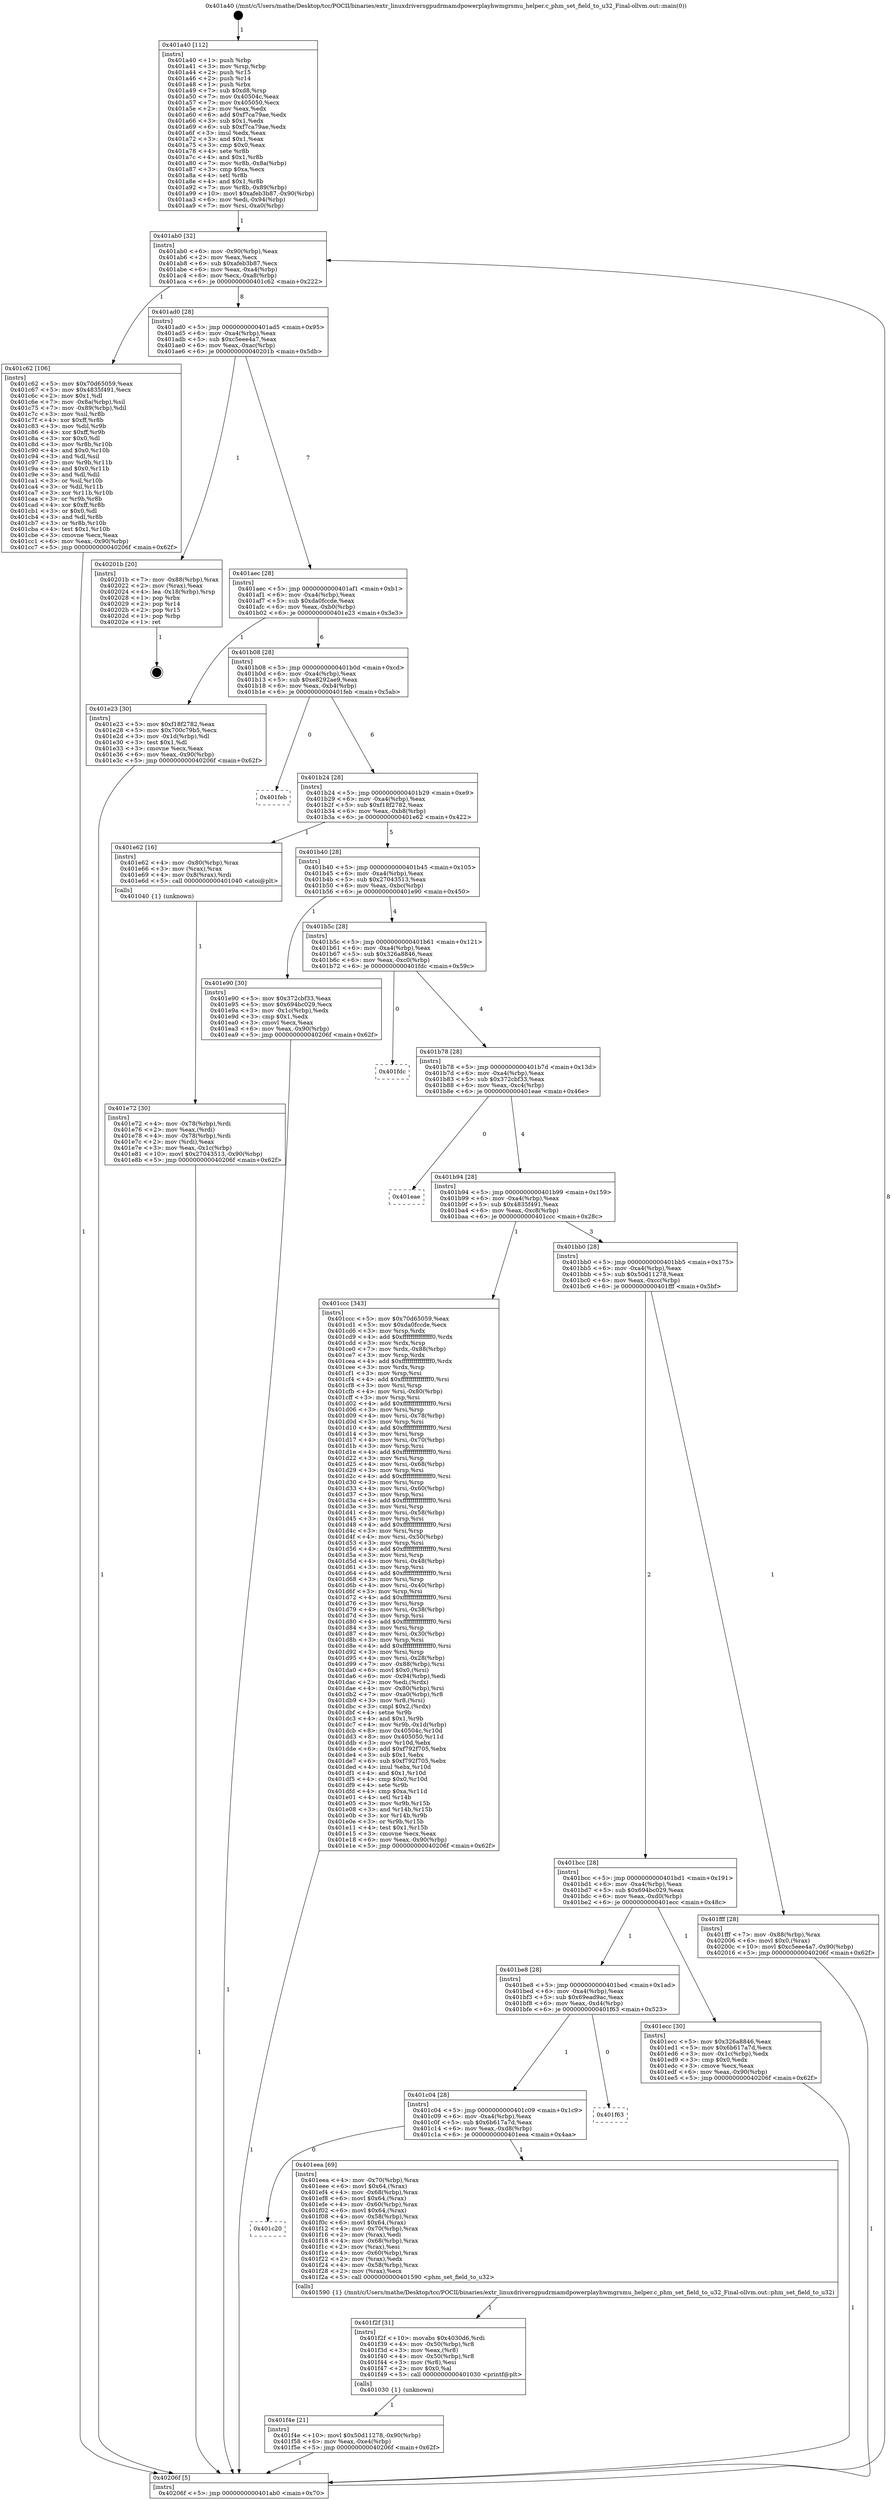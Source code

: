 digraph "0x401a40" {
  label = "0x401a40 (/mnt/c/Users/mathe/Desktop/tcc/POCII/binaries/extr_linuxdriversgpudrmamdpowerplayhwmgrsmu_helper.c_phm_set_field_to_u32_Final-ollvm.out::main(0))"
  labelloc = "t"
  node[shape=record]

  Entry [label="",width=0.3,height=0.3,shape=circle,fillcolor=black,style=filled]
  "0x401ab0" [label="{
     0x401ab0 [32]\l
     | [instrs]\l
     &nbsp;&nbsp;0x401ab0 \<+6\>: mov -0x90(%rbp),%eax\l
     &nbsp;&nbsp;0x401ab6 \<+2\>: mov %eax,%ecx\l
     &nbsp;&nbsp;0x401ab8 \<+6\>: sub $0xafeb3b87,%ecx\l
     &nbsp;&nbsp;0x401abe \<+6\>: mov %eax,-0xa4(%rbp)\l
     &nbsp;&nbsp;0x401ac4 \<+6\>: mov %ecx,-0xa8(%rbp)\l
     &nbsp;&nbsp;0x401aca \<+6\>: je 0000000000401c62 \<main+0x222\>\l
  }"]
  "0x401c62" [label="{
     0x401c62 [106]\l
     | [instrs]\l
     &nbsp;&nbsp;0x401c62 \<+5\>: mov $0x70d65059,%eax\l
     &nbsp;&nbsp;0x401c67 \<+5\>: mov $0x4835f491,%ecx\l
     &nbsp;&nbsp;0x401c6c \<+2\>: mov $0x1,%dl\l
     &nbsp;&nbsp;0x401c6e \<+7\>: mov -0x8a(%rbp),%sil\l
     &nbsp;&nbsp;0x401c75 \<+7\>: mov -0x89(%rbp),%dil\l
     &nbsp;&nbsp;0x401c7c \<+3\>: mov %sil,%r8b\l
     &nbsp;&nbsp;0x401c7f \<+4\>: xor $0xff,%r8b\l
     &nbsp;&nbsp;0x401c83 \<+3\>: mov %dil,%r9b\l
     &nbsp;&nbsp;0x401c86 \<+4\>: xor $0xff,%r9b\l
     &nbsp;&nbsp;0x401c8a \<+3\>: xor $0x0,%dl\l
     &nbsp;&nbsp;0x401c8d \<+3\>: mov %r8b,%r10b\l
     &nbsp;&nbsp;0x401c90 \<+4\>: and $0x0,%r10b\l
     &nbsp;&nbsp;0x401c94 \<+3\>: and %dl,%sil\l
     &nbsp;&nbsp;0x401c97 \<+3\>: mov %r9b,%r11b\l
     &nbsp;&nbsp;0x401c9a \<+4\>: and $0x0,%r11b\l
     &nbsp;&nbsp;0x401c9e \<+3\>: and %dl,%dil\l
     &nbsp;&nbsp;0x401ca1 \<+3\>: or %sil,%r10b\l
     &nbsp;&nbsp;0x401ca4 \<+3\>: or %dil,%r11b\l
     &nbsp;&nbsp;0x401ca7 \<+3\>: xor %r11b,%r10b\l
     &nbsp;&nbsp;0x401caa \<+3\>: or %r9b,%r8b\l
     &nbsp;&nbsp;0x401cad \<+4\>: xor $0xff,%r8b\l
     &nbsp;&nbsp;0x401cb1 \<+3\>: or $0x0,%dl\l
     &nbsp;&nbsp;0x401cb4 \<+3\>: and %dl,%r8b\l
     &nbsp;&nbsp;0x401cb7 \<+3\>: or %r8b,%r10b\l
     &nbsp;&nbsp;0x401cba \<+4\>: test $0x1,%r10b\l
     &nbsp;&nbsp;0x401cbe \<+3\>: cmovne %ecx,%eax\l
     &nbsp;&nbsp;0x401cc1 \<+6\>: mov %eax,-0x90(%rbp)\l
     &nbsp;&nbsp;0x401cc7 \<+5\>: jmp 000000000040206f \<main+0x62f\>\l
  }"]
  "0x401ad0" [label="{
     0x401ad0 [28]\l
     | [instrs]\l
     &nbsp;&nbsp;0x401ad0 \<+5\>: jmp 0000000000401ad5 \<main+0x95\>\l
     &nbsp;&nbsp;0x401ad5 \<+6\>: mov -0xa4(%rbp),%eax\l
     &nbsp;&nbsp;0x401adb \<+5\>: sub $0xc5eee4a7,%eax\l
     &nbsp;&nbsp;0x401ae0 \<+6\>: mov %eax,-0xac(%rbp)\l
     &nbsp;&nbsp;0x401ae6 \<+6\>: je 000000000040201b \<main+0x5db\>\l
  }"]
  "0x40206f" [label="{
     0x40206f [5]\l
     | [instrs]\l
     &nbsp;&nbsp;0x40206f \<+5\>: jmp 0000000000401ab0 \<main+0x70\>\l
  }"]
  "0x401a40" [label="{
     0x401a40 [112]\l
     | [instrs]\l
     &nbsp;&nbsp;0x401a40 \<+1\>: push %rbp\l
     &nbsp;&nbsp;0x401a41 \<+3\>: mov %rsp,%rbp\l
     &nbsp;&nbsp;0x401a44 \<+2\>: push %r15\l
     &nbsp;&nbsp;0x401a46 \<+2\>: push %r14\l
     &nbsp;&nbsp;0x401a48 \<+1\>: push %rbx\l
     &nbsp;&nbsp;0x401a49 \<+7\>: sub $0xd8,%rsp\l
     &nbsp;&nbsp;0x401a50 \<+7\>: mov 0x40504c,%eax\l
     &nbsp;&nbsp;0x401a57 \<+7\>: mov 0x405050,%ecx\l
     &nbsp;&nbsp;0x401a5e \<+2\>: mov %eax,%edx\l
     &nbsp;&nbsp;0x401a60 \<+6\>: add $0xf7ca79ae,%edx\l
     &nbsp;&nbsp;0x401a66 \<+3\>: sub $0x1,%edx\l
     &nbsp;&nbsp;0x401a69 \<+6\>: sub $0xf7ca79ae,%edx\l
     &nbsp;&nbsp;0x401a6f \<+3\>: imul %edx,%eax\l
     &nbsp;&nbsp;0x401a72 \<+3\>: and $0x1,%eax\l
     &nbsp;&nbsp;0x401a75 \<+3\>: cmp $0x0,%eax\l
     &nbsp;&nbsp;0x401a78 \<+4\>: sete %r8b\l
     &nbsp;&nbsp;0x401a7c \<+4\>: and $0x1,%r8b\l
     &nbsp;&nbsp;0x401a80 \<+7\>: mov %r8b,-0x8a(%rbp)\l
     &nbsp;&nbsp;0x401a87 \<+3\>: cmp $0xa,%ecx\l
     &nbsp;&nbsp;0x401a8a \<+4\>: setl %r8b\l
     &nbsp;&nbsp;0x401a8e \<+4\>: and $0x1,%r8b\l
     &nbsp;&nbsp;0x401a92 \<+7\>: mov %r8b,-0x89(%rbp)\l
     &nbsp;&nbsp;0x401a99 \<+10\>: movl $0xafeb3b87,-0x90(%rbp)\l
     &nbsp;&nbsp;0x401aa3 \<+6\>: mov %edi,-0x94(%rbp)\l
     &nbsp;&nbsp;0x401aa9 \<+7\>: mov %rsi,-0xa0(%rbp)\l
  }"]
  Exit [label="",width=0.3,height=0.3,shape=circle,fillcolor=black,style=filled,peripheries=2]
  "0x40201b" [label="{
     0x40201b [20]\l
     | [instrs]\l
     &nbsp;&nbsp;0x40201b \<+7\>: mov -0x88(%rbp),%rax\l
     &nbsp;&nbsp;0x402022 \<+2\>: mov (%rax),%eax\l
     &nbsp;&nbsp;0x402024 \<+4\>: lea -0x18(%rbp),%rsp\l
     &nbsp;&nbsp;0x402028 \<+1\>: pop %rbx\l
     &nbsp;&nbsp;0x402029 \<+2\>: pop %r14\l
     &nbsp;&nbsp;0x40202b \<+2\>: pop %r15\l
     &nbsp;&nbsp;0x40202d \<+1\>: pop %rbp\l
     &nbsp;&nbsp;0x40202e \<+1\>: ret\l
  }"]
  "0x401aec" [label="{
     0x401aec [28]\l
     | [instrs]\l
     &nbsp;&nbsp;0x401aec \<+5\>: jmp 0000000000401af1 \<main+0xb1\>\l
     &nbsp;&nbsp;0x401af1 \<+6\>: mov -0xa4(%rbp),%eax\l
     &nbsp;&nbsp;0x401af7 \<+5\>: sub $0xda0fccde,%eax\l
     &nbsp;&nbsp;0x401afc \<+6\>: mov %eax,-0xb0(%rbp)\l
     &nbsp;&nbsp;0x401b02 \<+6\>: je 0000000000401e23 \<main+0x3e3\>\l
  }"]
  "0x401f4e" [label="{
     0x401f4e [21]\l
     | [instrs]\l
     &nbsp;&nbsp;0x401f4e \<+10\>: movl $0x50d11278,-0x90(%rbp)\l
     &nbsp;&nbsp;0x401f58 \<+6\>: mov %eax,-0xe4(%rbp)\l
     &nbsp;&nbsp;0x401f5e \<+5\>: jmp 000000000040206f \<main+0x62f\>\l
  }"]
  "0x401e23" [label="{
     0x401e23 [30]\l
     | [instrs]\l
     &nbsp;&nbsp;0x401e23 \<+5\>: mov $0xf18f2782,%eax\l
     &nbsp;&nbsp;0x401e28 \<+5\>: mov $0x700c79b5,%ecx\l
     &nbsp;&nbsp;0x401e2d \<+3\>: mov -0x1d(%rbp),%dl\l
     &nbsp;&nbsp;0x401e30 \<+3\>: test $0x1,%dl\l
     &nbsp;&nbsp;0x401e33 \<+3\>: cmovne %ecx,%eax\l
     &nbsp;&nbsp;0x401e36 \<+6\>: mov %eax,-0x90(%rbp)\l
     &nbsp;&nbsp;0x401e3c \<+5\>: jmp 000000000040206f \<main+0x62f\>\l
  }"]
  "0x401b08" [label="{
     0x401b08 [28]\l
     | [instrs]\l
     &nbsp;&nbsp;0x401b08 \<+5\>: jmp 0000000000401b0d \<main+0xcd\>\l
     &nbsp;&nbsp;0x401b0d \<+6\>: mov -0xa4(%rbp),%eax\l
     &nbsp;&nbsp;0x401b13 \<+5\>: sub $0xe8292ae9,%eax\l
     &nbsp;&nbsp;0x401b18 \<+6\>: mov %eax,-0xb4(%rbp)\l
     &nbsp;&nbsp;0x401b1e \<+6\>: je 0000000000401feb \<main+0x5ab\>\l
  }"]
  "0x401f2f" [label="{
     0x401f2f [31]\l
     | [instrs]\l
     &nbsp;&nbsp;0x401f2f \<+10\>: movabs $0x4030d6,%rdi\l
     &nbsp;&nbsp;0x401f39 \<+4\>: mov -0x50(%rbp),%r8\l
     &nbsp;&nbsp;0x401f3d \<+3\>: mov %eax,(%r8)\l
     &nbsp;&nbsp;0x401f40 \<+4\>: mov -0x50(%rbp),%r8\l
     &nbsp;&nbsp;0x401f44 \<+3\>: mov (%r8),%esi\l
     &nbsp;&nbsp;0x401f47 \<+2\>: mov $0x0,%al\l
     &nbsp;&nbsp;0x401f49 \<+5\>: call 0000000000401030 \<printf@plt\>\l
     | [calls]\l
     &nbsp;&nbsp;0x401030 \{1\} (unknown)\l
  }"]
  "0x401feb" [label="{
     0x401feb\l
  }", style=dashed]
  "0x401b24" [label="{
     0x401b24 [28]\l
     | [instrs]\l
     &nbsp;&nbsp;0x401b24 \<+5\>: jmp 0000000000401b29 \<main+0xe9\>\l
     &nbsp;&nbsp;0x401b29 \<+6\>: mov -0xa4(%rbp),%eax\l
     &nbsp;&nbsp;0x401b2f \<+5\>: sub $0xf18f2782,%eax\l
     &nbsp;&nbsp;0x401b34 \<+6\>: mov %eax,-0xb8(%rbp)\l
     &nbsp;&nbsp;0x401b3a \<+6\>: je 0000000000401e62 \<main+0x422\>\l
  }"]
  "0x401c20" [label="{
     0x401c20\l
  }", style=dashed]
  "0x401e62" [label="{
     0x401e62 [16]\l
     | [instrs]\l
     &nbsp;&nbsp;0x401e62 \<+4\>: mov -0x80(%rbp),%rax\l
     &nbsp;&nbsp;0x401e66 \<+3\>: mov (%rax),%rax\l
     &nbsp;&nbsp;0x401e69 \<+4\>: mov 0x8(%rax),%rdi\l
     &nbsp;&nbsp;0x401e6d \<+5\>: call 0000000000401040 \<atoi@plt\>\l
     | [calls]\l
     &nbsp;&nbsp;0x401040 \{1\} (unknown)\l
  }"]
  "0x401b40" [label="{
     0x401b40 [28]\l
     | [instrs]\l
     &nbsp;&nbsp;0x401b40 \<+5\>: jmp 0000000000401b45 \<main+0x105\>\l
     &nbsp;&nbsp;0x401b45 \<+6\>: mov -0xa4(%rbp),%eax\l
     &nbsp;&nbsp;0x401b4b \<+5\>: sub $0x27043513,%eax\l
     &nbsp;&nbsp;0x401b50 \<+6\>: mov %eax,-0xbc(%rbp)\l
     &nbsp;&nbsp;0x401b56 \<+6\>: je 0000000000401e90 \<main+0x450\>\l
  }"]
  "0x401eea" [label="{
     0x401eea [69]\l
     | [instrs]\l
     &nbsp;&nbsp;0x401eea \<+4\>: mov -0x70(%rbp),%rax\l
     &nbsp;&nbsp;0x401eee \<+6\>: movl $0x64,(%rax)\l
     &nbsp;&nbsp;0x401ef4 \<+4\>: mov -0x68(%rbp),%rax\l
     &nbsp;&nbsp;0x401ef8 \<+6\>: movl $0x64,(%rax)\l
     &nbsp;&nbsp;0x401efe \<+4\>: mov -0x60(%rbp),%rax\l
     &nbsp;&nbsp;0x401f02 \<+6\>: movl $0x64,(%rax)\l
     &nbsp;&nbsp;0x401f08 \<+4\>: mov -0x58(%rbp),%rax\l
     &nbsp;&nbsp;0x401f0c \<+6\>: movl $0x64,(%rax)\l
     &nbsp;&nbsp;0x401f12 \<+4\>: mov -0x70(%rbp),%rax\l
     &nbsp;&nbsp;0x401f16 \<+2\>: mov (%rax),%edi\l
     &nbsp;&nbsp;0x401f18 \<+4\>: mov -0x68(%rbp),%rax\l
     &nbsp;&nbsp;0x401f1c \<+2\>: mov (%rax),%esi\l
     &nbsp;&nbsp;0x401f1e \<+4\>: mov -0x60(%rbp),%rax\l
     &nbsp;&nbsp;0x401f22 \<+2\>: mov (%rax),%edx\l
     &nbsp;&nbsp;0x401f24 \<+4\>: mov -0x58(%rbp),%rax\l
     &nbsp;&nbsp;0x401f28 \<+2\>: mov (%rax),%ecx\l
     &nbsp;&nbsp;0x401f2a \<+5\>: call 0000000000401590 \<phm_set_field_to_u32\>\l
     | [calls]\l
     &nbsp;&nbsp;0x401590 \{1\} (/mnt/c/Users/mathe/Desktop/tcc/POCII/binaries/extr_linuxdriversgpudrmamdpowerplayhwmgrsmu_helper.c_phm_set_field_to_u32_Final-ollvm.out::phm_set_field_to_u32)\l
  }"]
  "0x401e90" [label="{
     0x401e90 [30]\l
     | [instrs]\l
     &nbsp;&nbsp;0x401e90 \<+5\>: mov $0x372cbf33,%eax\l
     &nbsp;&nbsp;0x401e95 \<+5\>: mov $0x694bc029,%ecx\l
     &nbsp;&nbsp;0x401e9a \<+3\>: mov -0x1c(%rbp),%edx\l
     &nbsp;&nbsp;0x401e9d \<+3\>: cmp $0x1,%edx\l
     &nbsp;&nbsp;0x401ea0 \<+3\>: cmovl %ecx,%eax\l
     &nbsp;&nbsp;0x401ea3 \<+6\>: mov %eax,-0x90(%rbp)\l
     &nbsp;&nbsp;0x401ea9 \<+5\>: jmp 000000000040206f \<main+0x62f\>\l
  }"]
  "0x401b5c" [label="{
     0x401b5c [28]\l
     | [instrs]\l
     &nbsp;&nbsp;0x401b5c \<+5\>: jmp 0000000000401b61 \<main+0x121\>\l
     &nbsp;&nbsp;0x401b61 \<+6\>: mov -0xa4(%rbp),%eax\l
     &nbsp;&nbsp;0x401b67 \<+5\>: sub $0x326a8846,%eax\l
     &nbsp;&nbsp;0x401b6c \<+6\>: mov %eax,-0xc0(%rbp)\l
     &nbsp;&nbsp;0x401b72 \<+6\>: je 0000000000401fdc \<main+0x59c\>\l
  }"]
  "0x401c04" [label="{
     0x401c04 [28]\l
     | [instrs]\l
     &nbsp;&nbsp;0x401c04 \<+5\>: jmp 0000000000401c09 \<main+0x1c9\>\l
     &nbsp;&nbsp;0x401c09 \<+6\>: mov -0xa4(%rbp),%eax\l
     &nbsp;&nbsp;0x401c0f \<+5\>: sub $0x6b617a7d,%eax\l
     &nbsp;&nbsp;0x401c14 \<+6\>: mov %eax,-0xd8(%rbp)\l
     &nbsp;&nbsp;0x401c1a \<+6\>: je 0000000000401eea \<main+0x4aa\>\l
  }"]
  "0x401fdc" [label="{
     0x401fdc\l
  }", style=dashed]
  "0x401b78" [label="{
     0x401b78 [28]\l
     | [instrs]\l
     &nbsp;&nbsp;0x401b78 \<+5\>: jmp 0000000000401b7d \<main+0x13d\>\l
     &nbsp;&nbsp;0x401b7d \<+6\>: mov -0xa4(%rbp),%eax\l
     &nbsp;&nbsp;0x401b83 \<+5\>: sub $0x372cbf33,%eax\l
     &nbsp;&nbsp;0x401b88 \<+6\>: mov %eax,-0xc4(%rbp)\l
     &nbsp;&nbsp;0x401b8e \<+6\>: je 0000000000401eae \<main+0x46e\>\l
  }"]
  "0x401f63" [label="{
     0x401f63\l
  }", style=dashed]
  "0x401eae" [label="{
     0x401eae\l
  }", style=dashed]
  "0x401b94" [label="{
     0x401b94 [28]\l
     | [instrs]\l
     &nbsp;&nbsp;0x401b94 \<+5\>: jmp 0000000000401b99 \<main+0x159\>\l
     &nbsp;&nbsp;0x401b99 \<+6\>: mov -0xa4(%rbp),%eax\l
     &nbsp;&nbsp;0x401b9f \<+5\>: sub $0x4835f491,%eax\l
     &nbsp;&nbsp;0x401ba4 \<+6\>: mov %eax,-0xc8(%rbp)\l
     &nbsp;&nbsp;0x401baa \<+6\>: je 0000000000401ccc \<main+0x28c\>\l
  }"]
  "0x401be8" [label="{
     0x401be8 [28]\l
     | [instrs]\l
     &nbsp;&nbsp;0x401be8 \<+5\>: jmp 0000000000401bed \<main+0x1ad\>\l
     &nbsp;&nbsp;0x401bed \<+6\>: mov -0xa4(%rbp),%eax\l
     &nbsp;&nbsp;0x401bf3 \<+5\>: sub $0x69ead9ac,%eax\l
     &nbsp;&nbsp;0x401bf8 \<+6\>: mov %eax,-0xd4(%rbp)\l
     &nbsp;&nbsp;0x401bfe \<+6\>: je 0000000000401f63 \<main+0x523\>\l
  }"]
  "0x401ccc" [label="{
     0x401ccc [343]\l
     | [instrs]\l
     &nbsp;&nbsp;0x401ccc \<+5\>: mov $0x70d65059,%eax\l
     &nbsp;&nbsp;0x401cd1 \<+5\>: mov $0xda0fccde,%ecx\l
     &nbsp;&nbsp;0x401cd6 \<+3\>: mov %rsp,%rdx\l
     &nbsp;&nbsp;0x401cd9 \<+4\>: add $0xfffffffffffffff0,%rdx\l
     &nbsp;&nbsp;0x401cdd \<+3\>: mov %rdx,%rsp\l
     &nbsp;&nbsp;0x401ce0 \<+7\>: mov %rdx,-0x88(%rbp)\l
     &nbsp;&nbsp;0x401ce7 \<+3\>: mov %rsp,%rdx\l
     &nbsp;&nbsp;0x401cea \<+4\>: add $0xfffffffffffffff0,%rdx\l
     &nbsp;&nbsp;0x401cee \<+3\>: mov %rdx,%rsp\l
     &nbsp;&nbsp;0x401cf1 \<+3\>: mov %rsp,%rsi\l
     &nbsp;&nbsp;0x401cf4 \<+4\>: add $0xfffffffffffffff0,%rsi\l
     &nbsp;&nbsp;0x401cf8 \<+3\>: mov %rsi,%rsp\l
     &nbsp;&nbsp;0x401cfb \<+4\>: mov %rsi,-0x80(%rbp)\l
     &nbsp;&nbsp;0x401cff \<+3\>: mov %rsp,%rsi\l
     &nbsp;&nbsp;0x401d02 \<+4\>: add $0xfffffffffffffff0,%rsi\l
     &nbsp;&nbsp;0x401d06 \<+3\>: mov %rsi,%rsp\l
     &nbsp;&nbsp;0x401d09 \<+4\>: mov %rsi,-0x78(%rbp)\l
     &nbsp;&nbsp;0x401d0d \<+3\>: mov %rsp,%rsi\l
     &nbsp;&nbsp;0x401d10 \<+4\>: add $0xfffffffffffffff0,%rsi\l
     &nbsp;&nbsp;0x401d14 \<+3\>: mov %rsi,%rsp\l
     &nbsp;&nbsp;0x401d17 \<+4\>: mov %rsi,-0x70(%rbp)\l
     &nbsp;&nbsp;0x401d1b \<+3\>: mov %rsp,%rsi\l
     &nbsp;&nbsp;0x401d1e \<+4\>: add $0xfffffffffffffff0,%rsi\l
     &nbsp;&nbsp;0x401d22 \<+3\>: mov %rsi,%rsp\l
     &nbsp;&nbsp;0x401d25 \<+4\>: mov %rsi,-0x68(%rbp)\l
     &nbsp;&nbsp;0x401d29 \<+3\>: mov %rsp,%rsi\l
     &nbsp;&nbsp;0x401d2c \<+4\>: add $0xfffffffffffffff0,%rsi\l
     &nbsp;&nbsp;0x401d30 \<+3\>: mov %rsi,%rsp\l
     &nbsp;&nbsp;0x401d33 \<+4\>: mov %rsi,-0x60(%rbp)\l
     &nbsp;&nbsp;0x401d37 \<+3\>: mov %rsp,%rsi\l
     &nbsp;&nbsp;0x401d3a \<+4\>: add $0xfffffffffffffff0,%rsi\l
     &nbsp;&nbsp;0x401d3e \<+3\>: mov %rsi,%rsp\l
     &nbsp;&nbsp;0x401d41 \<+4\>: mov %rsi,-0x58(%rbp)\l
     &nbsp;&nbsp;0x401d45 \<+3\>: mov %rsp,%rsi\l
     &nbsp;&nbsp;0x401d48 \<+4\>: add $0xfffffffffffffff0,%rsi\l
     &nbsp;&nbsp;0x401d4c \<+3\>: mov %rsi,%rsp\l
     &nbsp;&nbsp;0x401d4f \<+4\>: mov %rsi,-0x50(%rbp)\l
     &nbsp;&nbsp;0x401d53 \<+3\>: mov %rsp,%rsi\l
     &nbsp;&nbsp;0x401d56 \<+4\>: add $0xfffffffffffffff0,%rsi\l
     &nbsp;&nbsp;0x401d5a \<+3\>: mov %rsi,%rsp\l
     &nbsp;&nbsp;0x401d5d \<+4\>: mov %rsi,-0x48(%rbp)\l
     &nbsp;&nbsp;0x401d61 \<+3\>: mov %rsp,%rsi\l
     &nbsp;&nbsp;0x401d64 \<+4\>: add $0xfffffffffffffff0,%rsi\l
     &nbsp;&nbsp;0x401d68 \<+3\>: mov %rsi,%rsp\l
     &nbsp;&nbsp;0x401d6b \<+4\>: mov %rsi,-0x40(%rbp)\l
     &nbsp;&nbsp;0x401d6f \<+3\>: mov %rsp,%rsi\l
     &nbsp;&nbsp;0x401d72 \<+4\>: add $0xfffffffffffffff0,%rsi\l
     &nbsp;&nbsp;0x401d76 \<+3\>: mov %rsi,%rsp\l
     &nbsp;&nbsp;0x401d79 \<+4\>: mov %rsi,-0x38(%rbp)\l
     &nbsp;&nbsp;0x401d7d \<+3\>: mov %rsp,%rsi\l
     &nbsp;&nbsp;0x401d80 \<+4\>: add $0xfffffffffffffff0,%rsi\l
     &nbsp;&nbsp;0x401d84 \<+3\>: mov %rsi,%rsp\l
     &nbsp;&nbsp;0x401d87 \<+4\>: mov %rsi,-0x30(%rbp)\l
     &nbsp;&nbsp;0x401d8b \<+3\>: mov %rsp,%rsi\l
     &nbsp;&nbsp;0x401d8e \<+4\>: add $0xfffffffffffffff0,%rsi\l
     &nbsp;&nbsp;0x401d92 \<+3\>: mov %rsi,%rsp\l
     &nbsp;&nbsp;0x401d95 \<+4\>: mov %rsi,-0x28(%rbp)\l
     &nbsp;&nbsp;0x401d99 \<+7\>: mov -0x88(%rbp),%rsi\l
     &nbsp;&nbsp;0x401da0 \<+6\>: movl $0x0,(%rsi)\l
     &nbsp;&nbsp;0x401da6 \<+6\>: mov -0x94(%rbp),%edi\l
     &nbsp;&nbsp;0x401dac \<+2\>: mov %edi,(%rdx)\l
     &nbsp;&nbsp;0x401dae \<+4\>: mov -0x80(%rbp),%rsi\l
     &nbsp;&nbsp;0x401db2 \<+7\>: mov -0xa0(%rbp),%r8\l
     &nbsp;&nbsp;0x401db9 \<+3\>: mov %r8,(%rsi)\l
     &nbsp;&nbsp;0x401dbc \<+3\>: cmpl $0x2,(%rdx)\l
     &nbsp;&nbsp;0x401dbf \<+4\>: setne %r9b\l
     &nbsp;&nbsp;0x401dc3 \<+4\>: and $0x1,%r9b\l
     &nbsp;&nbsp;0x401dc7 \<+4\>: mov %r9b,-0x1d(%rbp)\l
     &nbsp;&nbsp;0x401dcb \<+8\>: mov 0x40504c,%r10d\l
     &nbsp;&nbsp;0x401dd3 \<+8\>: mov 0x405050,%r11d\l
     &nbsp;&nbsp;0x401ddb \<+3\>: mov %r10d,%ebx\l
     &nbsp;&nbsp;0x401dde \<+6\>: add $0xf792f705,%ebx\l
     &nbsp;&nbsp;0x401de4 \<+3\>: sub $0x1,%ebx\l
     &nbsp;&nbsp;0x401de7 \<+6\>: sub $0xf792f705,%ebx\l
     &nbsp;&nbsp;0x401ded \<+4\>: imul %ebx,%r10d\l
     &nbsp;&nbsp;0x401df1 \<+4\>: and $0x1,%r10d\l
     &nbsp;&nbsp;0x401df5 \<+4\>: cmp $0x0,%r10d\l
     &nbsp;&nbsp;0x401df9 \<+4\>: sete %r9b\l
     &nbsp;&nbsp;0x401dfd \<+4\>: cmp $0xa,%r11d\l
     &nbsp;&nbsp;0x401e01 \<+4\>: setl %r14b\l
     &nbsp;&nbsp;0x401e05 \<+3\>: mov %r9b,%r15b\l
     &nbsp;&nbsp;0x401e08 \<+3\>: and %r14b,%r15b\l
     &nbsp;&nbsp;0x401e0b \<+3\>: xor %r14b,%r9b\l
     &nbsp;&nbsp;0x401e0e \<+3\>: or %r9b,%r15b\l
     &nbsp;&nbsp;0x401e11 \<+4\>: test $0x1,%r15b\l
     &nbsp;&nbsp;0x401e15 \<+3\>: cmovne %ecx,%eax\l
     &nbsp;&nbsp;0x401e18 \<+6\>: mov %eax,-0x90(%rbp)\l
     &nbsp;&nbsp;0x401e1e \<+5\>: jmp 000000000040206f \<main+0x62f\>\l
  }"]
  "0x401bb0" [label="{
     0x401bb0 [28]\l
     | [instrs]\l
     &nbsp;&nbsp;0x401bb0 \<+5\>: jmp 0000000000401bb5 \<main+0x175\>\l
     &nbsp;&nbsp;0x401bb5 \<+6\>: mov -0xa4(%rbp),%eax\l
     &nbsp;&nbsp;0x401bbb \<+5\>: sub $0x50d11278,%eax\l
     &nbsp;&nbsp;0x401bc0 \<+6\>: mov %eax,-0xcc(%rbp)\l
     &nbsp;&nbsp;0x401bc6 \<+6\>: je 0000000000401fff \<main+0x5bf\>\l
  }"]
  "0x401ecc" [label="{
     0x401ecc [30]\l
     | [instrs]\l
     &nbsp;&nbsp;0x401ecc \<+5\>: mov $0x326a8846,%eax\l
     &nbsp;&nbsp;0x401ed1 \<+5\>: mov $0x6b617a7d,%ecx\l
     &nbsp;&nbsp;0x401ed6 \<+3\>: mov -0x1c(%rbp),%edx\l
     &nbsp;&nbsp;0x401ed9 \<+3\>: cmp $0x0,%edx\l
     &nbsp;&nbsp;0x401edc \<+3\>: cmove %ecx,%eax\l
     &nbsp;&nbsp;0x401edf \<+6\>: mov %eax,-0x90(%rbp)\l
     &nbsp;&nbsp;0x401ee5 \<+5\>: jmp 000000000040206f \<main+0x62f\>\l
  }"]
  "0x401e72" [label="{
     0x401e72 [30]\l
     | [instrs]\l
     &nbsp;&nbsp;0x401e72 \<+4\>: mov -0x78(%rbp),%rdi\l
     &nbsp;&nbsp;0x401e76 \<+2\>: mov %eax,(%rdi)\l
     &nbsp;&nbsp;0x401e78 \<+4\>: mov -0x78(%rbp),%rdi\l
     &nbsp;&nbsp;0x401e7c \<+2\>: mov (%rdi),%eax\l
     &nbsp;&nbsp;0x401e7e \<+3\>: mov %eax,-0x1c(%rbp)\l
     &nbsp;&nbsp;0x401e81 \<+10\>: movl $0x27043513,-0x90(%rbp)\l
     &nbsp;&nbsp;0x401e8b \<+5\>: jmp 000000000040206f \<main+0x62f\>\l
  }"]
  "0x401bcc" [label="{
     0x401bcc [28]\l
     | [instrs]\l
     &nbsp;&nbsp;0x401bcc \<+5\>: jmp 0000000000401bd1 \<main+0x191\>\l
     &nbsp;&nbsp;0x401bd1 \<+6\>: mov -0xa4(%rbp),%eax\l
     &nbsp;&nbsp;0x401bd7 \<+5\>: sub $0x694bc029,%eax\l
     &nbsp;&nbsp;0x401bdc \<+6\>: mov %eax,-0xd0(%rbp)\l
     &nbsp;&nbsp;0x401be2 \<+6\>: je 0000000000401ecc \<main+0x48c\>\l
  }"]
  "0x401fff" [label="{
     0x401fff [28]\l
     | [instrs]\l
     &nbsp;&nbsp;0x401fff \<+7\>: mov -0x88(%rbp),%rax\l
     &nbsp;&nbsp;0x402006 \<+6\>: movl $0x0,(%rax)\l
     &nbsp;&nbsp;0x40200c \<+10\>: movl $0xc5eee4a7,-0x90(%rbp)\l
     &nbsp;&nbsp;0x402016 \<+5\>: jmp 000000000040206f \<main+0x62f\>\l
  }"]
  Entry -> "0x401a40" [label=" 1"]
  "0x401ab0" -> "0x401c62" [label=" 1"]
  "0x401ab0" -> "0x401ad0" [label=" 8"]
  "0x401c62" -> "0x40206f" [label=" 1"]
  "0x401a40" -> "0x401ab0" [label=" 1"]
  "0x40206f" -> "0x401ab0" [label=" 8"]
  "0x40201b" -> Exit [label=" 1"]
  "0x401ad0" -> "0x40201b" [label=" 1"]
  "0x401ad0" -> "0x401aec" [label=" 7"]
  "0x401fff" -> "0x40206f" [label=" 1"]
  "0x401aec" -> "0x401e23" [label=" 1"]
  "0x401aec" -> "0x401b08" [label=" 6"]
  "0x401f4e" -> "0x40206f" [label=" 1"]
  "0x401b08" -> "0x401feb" [label=" 0"]
  "0x401b08" -> "0x401b24" [label=" 6"]
  "0x401f2f" -> "0x401f4e" [label=" 1"]
  "0x401b24" -> "0x401e62" [label=" 1"]
  "0x401b24" -> "0x401b40" [label=" 5"]
  "0x401eea" -> "0x401f2f" [label=" 1"]
  "0x401b40" -> "0x401e90" [label=" 1"]
  "0x401b40" -> "0x401b5c" [label=" 4"]
  "0x401c04" -> "0x401c20" [label=" 0"]
  "0x401b5c" -> "0x401fdc" [label=" 0"]
  "0x401b5c" -> "0x401b78" [label=" 4"]
  "0x401c04" -> "0x401eea" [label=" 1"]
  "0x401b78" -> "0x401eae" [label=" 0"]
  "0x401b78" -> "0x401b94" [label=" 4"]
  "0x401be8" -> "0x401c04" [label=" 1"]
  "0x401b94" -> "0x401ccc" [label=" 1"]
  "0x401b94" -> "0x401bb0" [label=" 3"]
  "0x401be8" -> "0x401f63" [label=" 0"]
  "0x401ccc" -> "0x40206f" [label=" 1"]
  "0x401e23" -> "0x40206f" [label=" 1"]
  "0x401e62" -> "0x401e72" [label=" 1"]
  "0x401e72" -> "0x40206f" [label=" 1"]
  "0x401e90" -> "0x40206f" [label=" 1"]
  "0x401ecc" -> "0x40206f" [label=" 1"]
  "0x401bb0" -> "0x401fff" [label=" 1"]
  "0x401bb0" -> "0x401bcc" [label=" 2"]
  "0x401bcc" -> "0x401be8" [label=" 1"]
  "0x401bcc" -> "0x401ecc" [label=" 1"]
}
